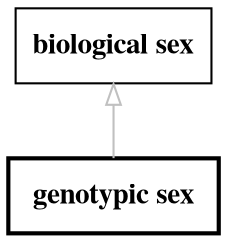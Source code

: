 // biolink model
digraph {
	graph [fontsize=32 penwidth=5]
	node [color=black fontname="times bold" shape=rectangle]
	edge [color=gray fontcolor=darkgray]
	"genotypic sex" [label=" genotypic sex " style=bold]
	"biological sex" -> "genotypic sex" [label="" arrowtail=onormal dir=back]
}
